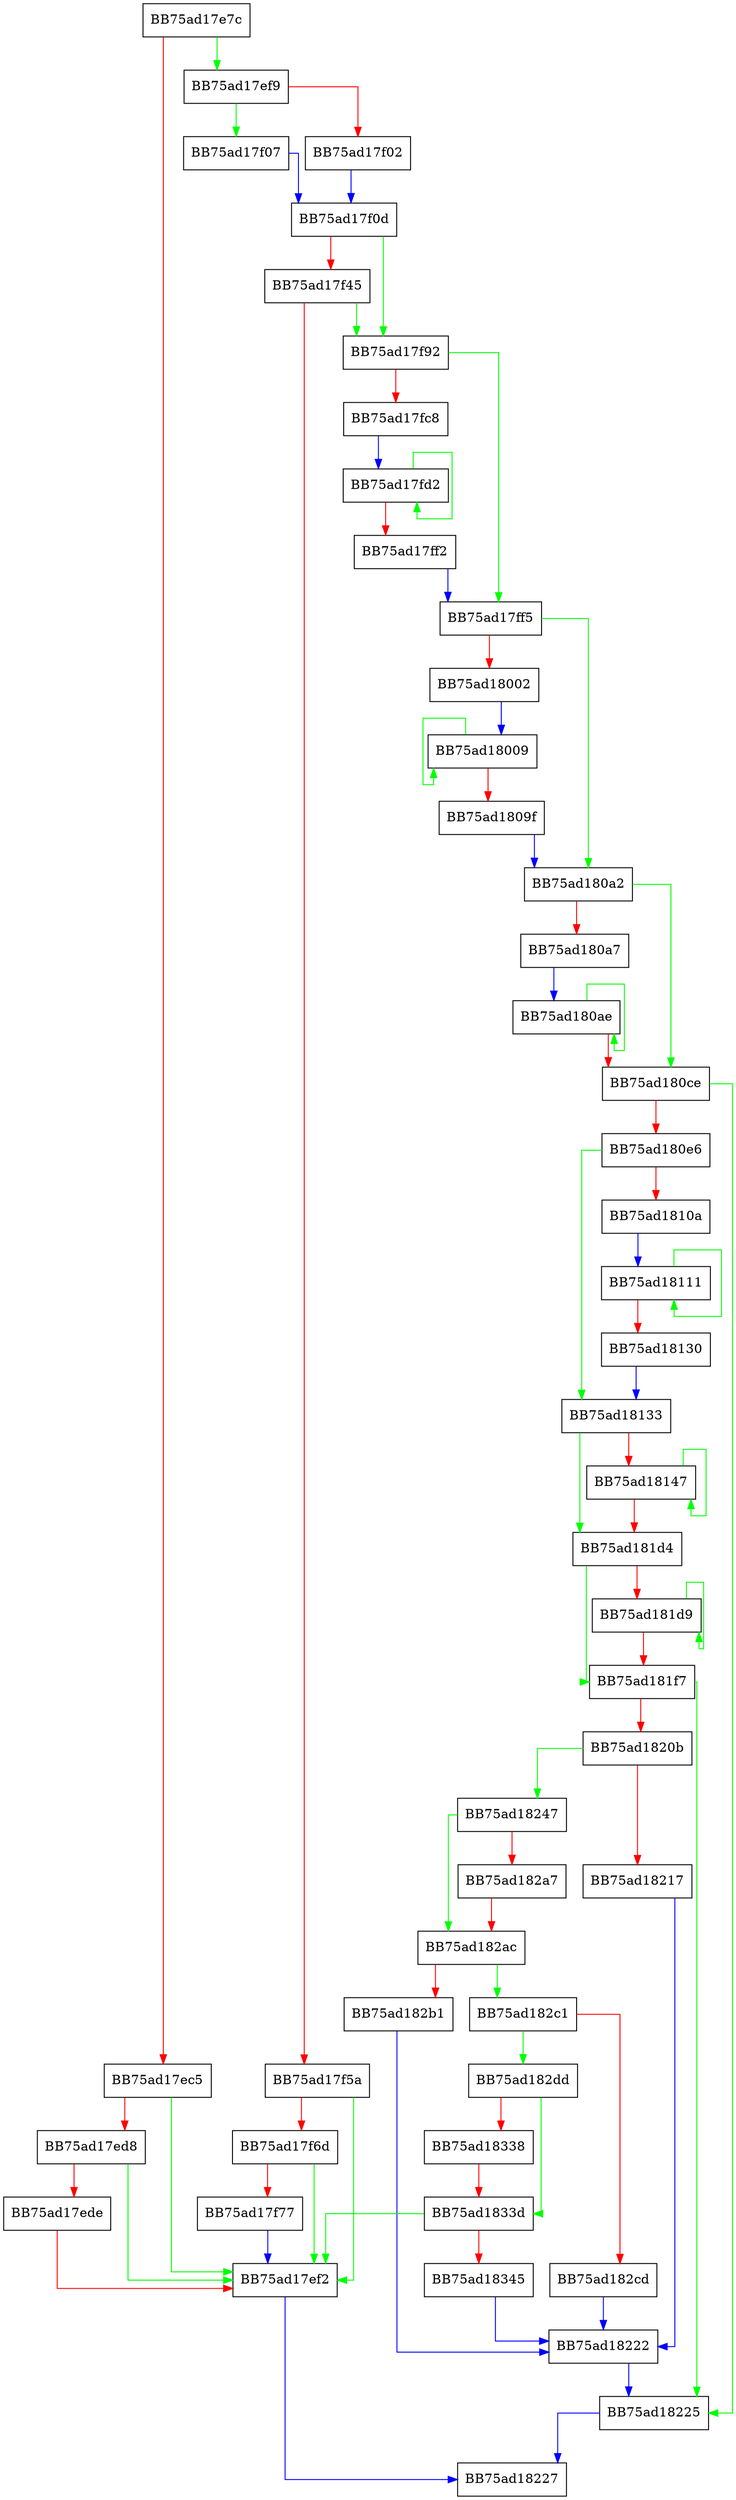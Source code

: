 digraph GetCodecPluginDecompressionType {
  node [shape="box"];
  graph [splines=ortho];
  BB75ad17e7c -> BB75ad17ef9 [color="green"];
  BB75ad17e7c -> BB75ad17ec5 [color="red"];
  BB75ad17ec5 -> BB75ad17ef2 [color="green"];
  BB75ad17ec5 -> BB75ad17ed8 [color="red"];
  BB75ad17ed8 -> BB75ad17ef2 [color="green"];
  BB75ad17ed8 -> BB75ad17ede [color="red"];
  BB75ad17ede -> BB75ad17ef2 [color="red"];
  BB75ad17ef2 -> BB75ad18227 [color="blue"];
  BB75ad17ef9 -> BB75ad17f07 [color="green"];
  BB75ad17ef9 -> BB75ad17f02 [color="red"];
  BB75ad17f02 -> BB75ad17f0d [color="blue"];
  BB75ad17f07 -> BB75ad17f0d [color="blue"];
  BB75ad17f0d -> BB75ad17f92 [color="green"];
  BB75ad17f0d -> BB75ad17f45 [color="red"];
  BB75ad17f45 -> BB75ad17f92 [color="green"];
  BB75ad17f45 -> BB75ad17f5a [color="red"];
  BB75ad17f5a -> BB75ad17ef2 [color="green"];
  BB75ad17f5a -> BB75ad17f6d [color="red"];
  BB75ad17f6d -> BB75ad17ef2 [color="green"];
  BB75ad17f6d -> BB75ad17f77 [color="red"];
  BB75ad17f77 -> BB75ad17ef2 [color="blue"];
  BB75ad17f92 -> BB75ad17ff5 [color="green"];
  BB75ad17f92 -> BB75ad17fc8 [color="red"];
  BB75ad17fc8 -> BB75ad17fd2 [color="blue"];
  BB75ad17fd2 -> BB75ad17fd2 [color="green"];
  BB75ad17fd2 -> BB75ad17ff2 [color="red"];
  BB75ad17ff2 -> BB75ad17ff5 [color="blue"];
  BB75ad17ff5 -> BB75ad180a2 [color="green"];
  BB75ad17ff5 -> BB75ad18002 [color="red"];
  BB75ad18002 -> BB75ad18009 [color="blue"];
  BB75ad18009 -> BB75ad18009 [color="green"];
  BB75ad18009 -> BB75ad1809f [color="red"];
  BB75ad1809f -> BB75ad180a2 [color="blue"];
  BB75ad180a2 -> BB75ad180ce [color="green"];
  BB75ad180a2 -> BB75ad180a7 [color="red"];
  BB75ad180a7 -> BB75ad180ae [color="blue"];
  BB75ad180ae -> BB75ad180ae [color="green"];
  BB75ad180ae -> BB75ad180ce [color="red"];
  BB75ad180ce -> BB75ad18225 [color="green"];
  BB75ad180ce -> BB75ad180e6 [color="red"];
  BB75ad180e6 -> BB75ad18133 [color="green"];
  BB75ad180e6 -> BB75ad1810a [color="red"];
  BB75ad1810a -> BB75ad18111 [color="blue"];
  BB75ad18111 -> BB75ad18111 [color="green"];
  BB75ad18111 -> BB75ad18130 [color="red"];
  BB75ad18130 -> BB75ad18133 [color="blue"];
  BB75ad18133 -> BB75ad181d4 [color="green"];
  BB75ad18133 -> BB75ad18147 [color="red"];
  BB75ad18147 -> BB75ad18147 [color="green"];
  BB75ad18147 -> BB75ad181d4 [color="red"];
  BB75ad181d4 -> BB75ad181f7 [color="green"];
  BB75ad181d4 -> BB75ad181d9 [color="red"];
  BB75ad181d9 -> BB75ad181d9 [color="green"];
  BB75ad181d9 -> BB75ad181f7 [color="red"];
  BB75ad181f7 -> BB75ad18225 [color="green"];
  BB75ad181f7 -> BB75ad1820b [color="red"];
  BB75ad1820b -> BB75ad18247 [color="green"];
  BB75ad1820b -> BB75ad18217 [color="red"];
  BB75ad18217 -> BB75ad18222 [color="blue"];
  BB75ad18222 -> BB75ad18225 [color="blue"];
  BB75ad18225 -> BB75ad18227 [color="blue"];
  BB75ad18247 -> BB75ad182ac [color="green"];
  BB75ad18247 -> BB75ad182a7 [color="red"];
  BB75ad182a7 -> BB75ad182ac [color="red"];
  BB75ad182ac -> BB75ad182c1 [color="green"];
  BB75ad182ac -> BB75ad182b1 [color="red"];
  BB75ad182b1 -> BB75ad18222 [color="blue"];
  BB75ad182c1 -> BB75ad182dd [color="green"];
  BB75ad182c1 -> BB75ad182cd [color="red"];
  BB75ad182cd -> BB75ad18222 [color="blue"];
  BB75ad182dd -> BB75ad1833d [color="green"];
  BB75ad182dd -> BB75ad18338 [color="red"];
  BB75ad18338 -> BB75ad1833d [color="red"];
  BB75ad1833d -> BB75ad17ef2 [color="green"];
  BB75ad1833d -> BB75ad18345 [color="red"];
  BB75ad18345 -> BB75ad18222 [color="blue"];
}